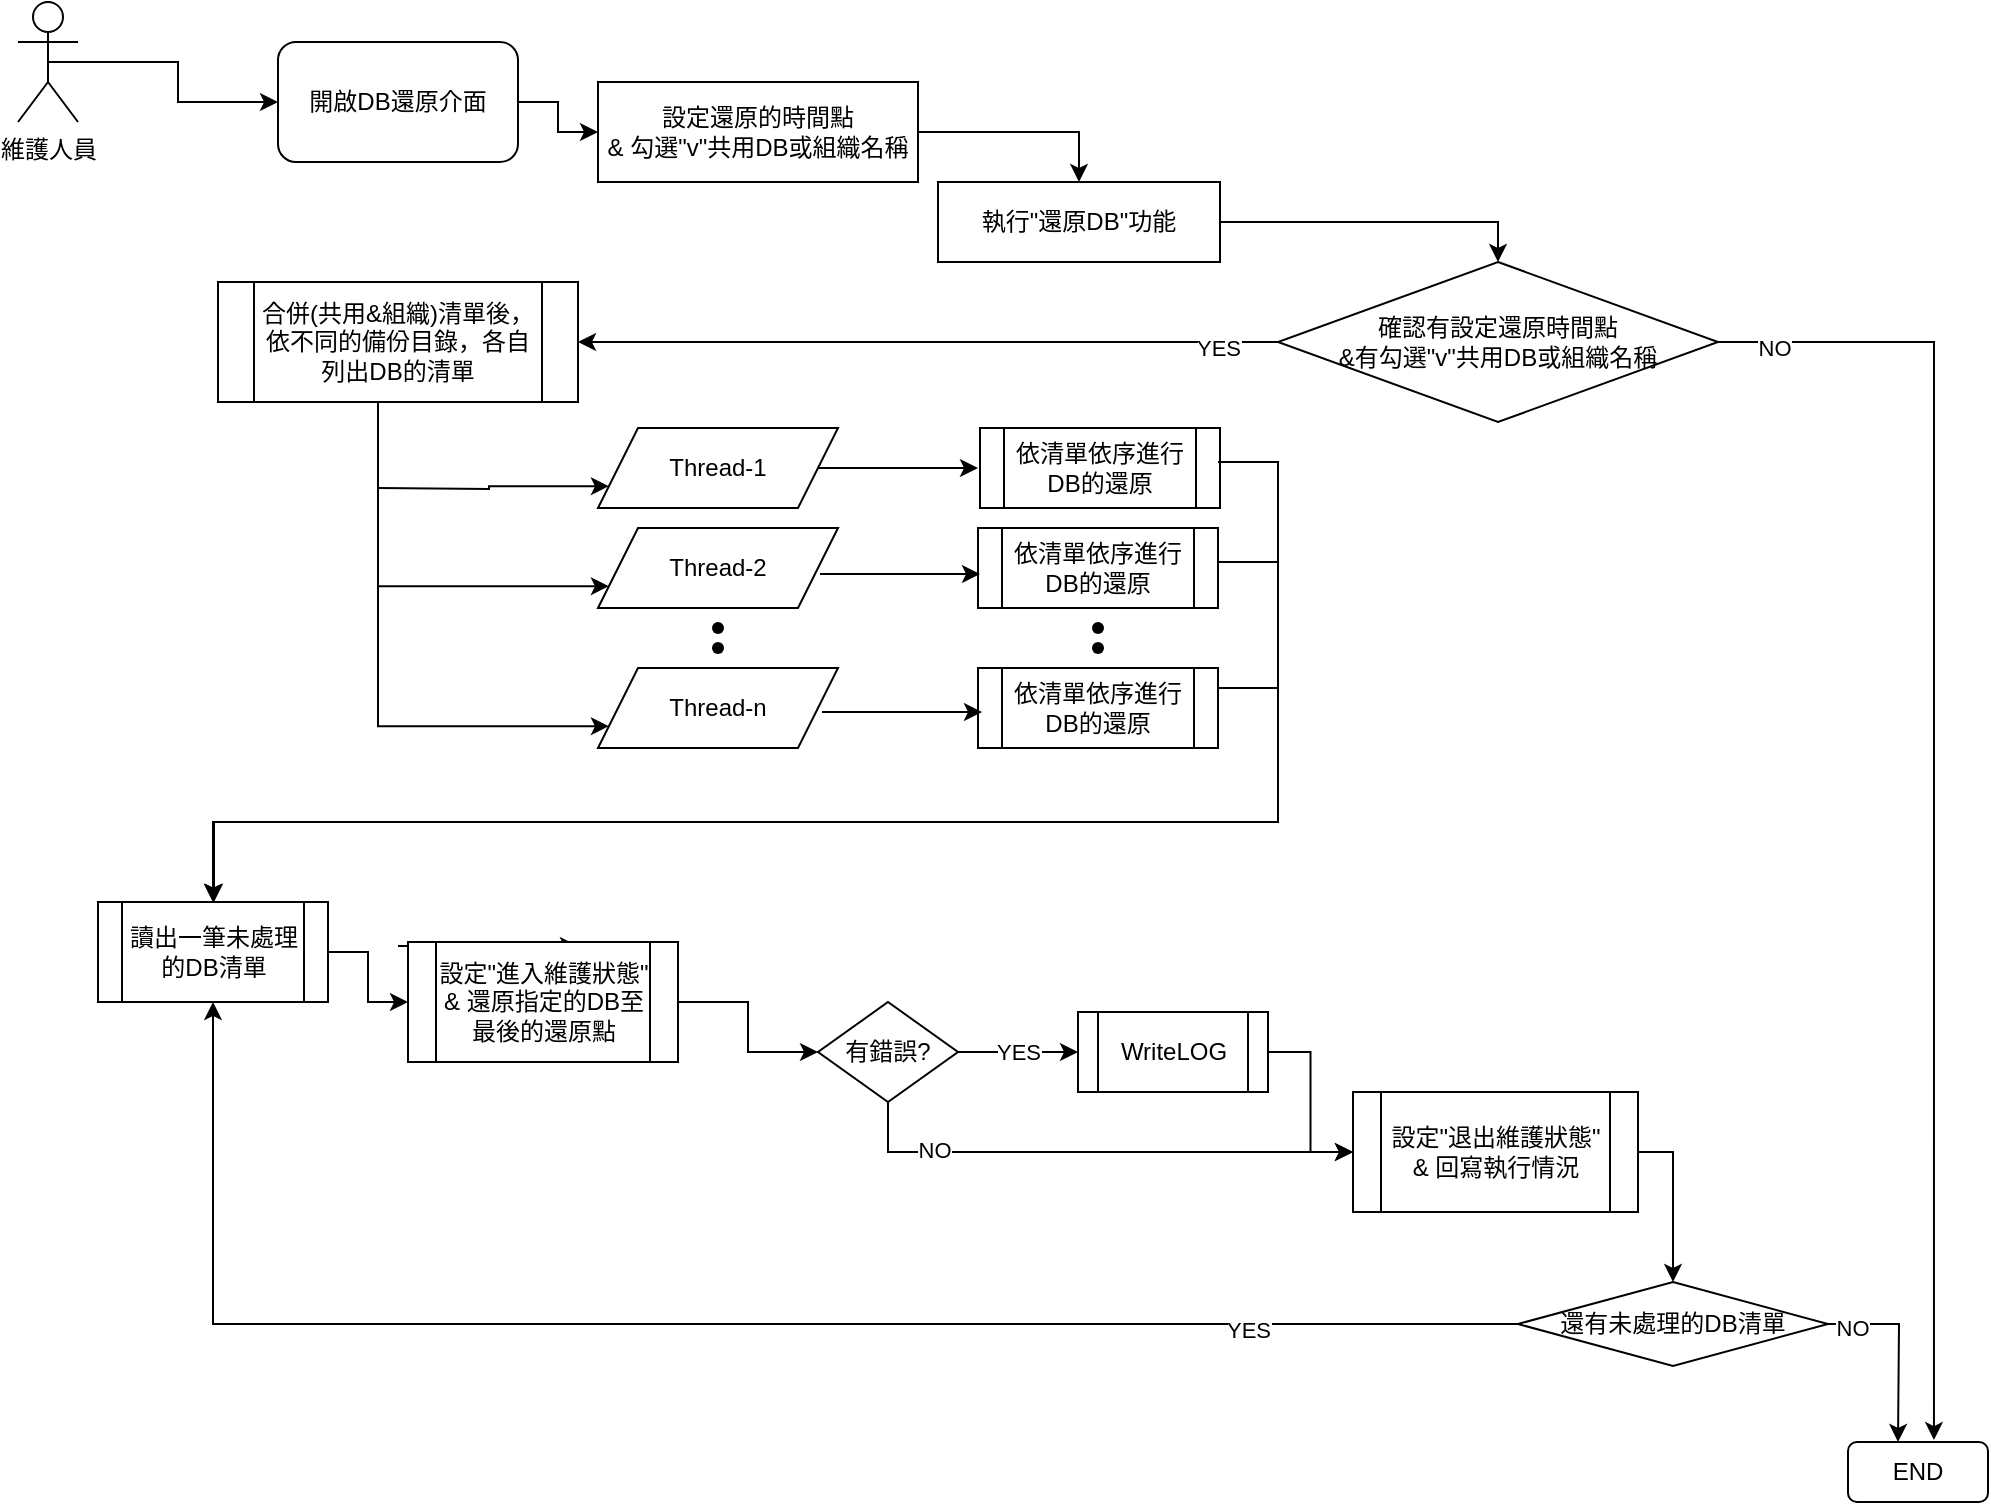 <mxfile version="15.4.0" type="device"><diagram name="Page-1" id="74e2e168-ea6b-b213-b513-2b3c1d86103e"><mxGraphModel dx="1326" dy="846" grid="1" gridSize="10" guides="1" tooltips="1" connect="1" arrows="1" fold="1" page="1" pageScale="1" pageWidth="1100" pageHeight="850" background="none" math="0" shadow="0"><root><mxCell id="0"/><mxCell id="1" parent="0"/><mxCell id="F1jnGrpkFq1j7j0hCZ3J-115" value="維護人員" style="shape=umlActor;verticalLabelPosition=bottom;verticalAlign=top;html=1;outlineConnect=0;" parent="1" vertex="1"><mxGeometry x="60" y="50" width="30" height="60" as="geometry"/></mxCell><mxCell id="F1jnGrpkFq1j7j0hCZ3J-116" value="開啟DB還原介面" style="rounded=1;whiteSpace=wrap;html=1;" parent="1" vertex="1"><mxGeometry x="190" y="70" width="120" height="60" as="geometry"/></mxCell><mxCell id="F1jnGrpkFq1j7j0hCZ3J-119" value="設定還原的時間點&lt;br&gt;&amp;amp; 勾選&quot;v&quot;共用DB或組織名稱" style="rounded=0;whiteSpace=wrap;html=1;" parent="1" vertex="1"><mxGeometry x="350" y="90" width="160" height="50" as="geometry"/></mxCell><mxCell id="F1jnGrpkFq1j7j0hCZ3J-120" value="執行&quot;還原DB&quot;功能" style="rounded=0;whiteSpace=wrap;html=1;" parent="1" vertex="1"><mxGeometry x="520" y="140" width="141" height="40" as="geometry"/></mxCell><mxCell id="F1jnGrpkFq1j7j0hCZ3J-121" value="" style="endArrow=classic;html=1;rounded=0;edgeStyle=orthogonalEdgeStyle;exitX=1;exitY=0.5;exitDx=0;exitDy=0;entryX=0;entryY=0.5;entryDx=0;entryDy=0;" parent="1" source="F1jnGrpkFq1j7j0hCZ3J-116" target="F1jnGrpkFq1j7j0hCZ3J-119" edge="1"><mxGeometry width="50" height="50" relative="1" as="geometry"><mxPoint x="400" y="440" as="sourcePoint"/><mxPoint x="450" y="390" as="targetPoint"/></mxGeometry></mxCell><mxCell id="F1jnGrpkFq1j7j0hCZ3J-122" value="" style="endArrow=classic;html=1;rounded=0;edgeStyle=orthogonalEdgeStyle;exitX=1;exitY=0.5;exitDx=0;exitDy=0;entryX=0.5;entryY=0;entryDx=0;entryDy=0;" parent="1" source="F1jnGrpkFq1j7j0hCZ3J-119" target="F1jnGrpkFq1j7j0hCZ3J-120" edge="1"><mxGeometry width="50" height="50" relative="1" as="geometry"><mxPoint x="400" y="440" as="sourcePoint"/><mxPoint x="450" y="390" as="targetPoint"/></mxGeometry></mxCell><mxCell id="F1jnGrpkFq1j7j0hCZ3J-123" value="確認有設定還原時間點&lt;br&gt;&amp;amp;有勾選&quot;v&quot;共用DB或組織名稱" style="rhombus;whiteSpace=wrap;html=1;" parent="1" vertex="1"><mxGeometry x="690" y="180" width="220" height="80" as="geometry"/></mxCell><mxCell id="F1jnGrpkFq1j7j0hCZ3J-124" value="" style="endArrow=classic;html=1;rounded=0;edgeStyle=orthogonalEdgeStyle;exitX=1;exitY=0.5;exitDx=0;exitDy=0;entryX=0.5;entryY=0;entryDx=0;entryDy=0;" parent="1" source="F1jnGrpkFq1j7j0hCZ3J-120" target="F1jnGrpkFq1j7j0hCZ3J-123" edge="1"><mxGeometry width="50" height="50" relative="1" as="geometry"><mxPoint x="400" y="410" as="sourcePoint"/><mxPoint x="251" y="280" as="targetPoint"/></mxGeometry></mxCell><mxCell id="F1jnGrpkFq1j7j0hCZ3J-132" value="" style="endArrow=classic;html=1;rounded=0;edgeStyle=orthogonalEdgeStyle;exitX=0;exitY=0.5;exitDx=0;exitDy=0;entryX=1;entryY=0.5;entryDx=0;entryDy=0;" parent="1" source="F1jnGrpkFq1j7j0hCZ3J-123" target="IlHD7Ewq6qDVWyUiMbdH-2" edge="1"><mxGeometry width="50" height="50" relative="1" as="geometry"><mxPoint x="170" y="240" as="sourcePoint"/><mxPoint x="390" y="220" as="targetPoint"/></mxGeometry></mxCell><mxCell id="F1jnGrpkFq1j7j0hCZ3J-167" value="YES" style="edgeLabel;html=1;align=center;verticalAlign=middle;resizable=0;points=[];" parent="F1jnGrpkFq1j7j0hCZ3J-132" vertex="1" connectable="0"><mxGeometry x="-0.83" y="3" relative="1" as="geometry"><mxPoint as="offset"/></mxGeometry></mxCell><mxCell id="F1jnGrpkFq1j7j0hCZ3J-145" value="END" style="rounded=1;whiteSpace=wrap;html=1;" parent="1" vertex="1"><mxGeometry x="975" y="770" width="70" height="30" as="geometry"/></mxCell><mxCell id="F1jnGrpkFq1j7j0hCZ3J-168" value="" style="endArrow=classic;html=1;rounded=0;edgeStyle=orthogonalEdgeStyle;exitX=1;exitY=0.5;exitDx=0;exitDy=0;entryX=0.614;entryY=-0.033;entryDx=0;entryDy=0;entryPerimeter=0;" parent="1" source="F1jnGrpkFq1j7j0hCZ3J-123" target="F1jnGrpkFq1j7j0hCZ3J-145" edge="1"><mxGeometry width="50" height="50" relative="1" as="geometry"><mxPoint x="400" y="530" as="sourcePoint"/><mxPoint x="450" y="480" as="targetPoint"/></mxGeometry></mxCell><mxCell id="F1jnGrpkFq1j7j0hCZ3J-169" value="NO" style="edgeLabel;html=1;align=center;verticalAlign=middle;resizable=0;points=[];" parent="F1jnGrpkFq1j7j0hCZ3J-168" vertex="1" connectable="0"><mxGeometry x="-0.917" y="-3" relative="1" as="geometry"><mxPoint as="offset"/></mxGeometry></mxCell><mxCell id="F1jnGrpkFq1j7j0hCZ3J-170" value="" style="endArrow=classic;html=1;rounded=0;edgeStyle=orthogonalEdgeStyle;exitX=0.5;exitY=0.5;exitDx=0;exitDy=0;exitPerimeter=0;entryX=0;entryY=0.5;entryDx=0;entryDy=0;" parent="1" source="F1jnGrpkFq1j7j0hCZ3J-115" target="F1jnGrpkFq1j7j0hCZ3J-116" edge="1"><mxGeometry width="50" height="50" relative="1" as="geometry"><mxPoint x="400" y="430" as="sourcePoint"/><mxPoint x="450" y="380" as="targetPoint"/></mxGeometry></mxCell><mxCell id="spwRuq_lK7nOf9KLUGKw-3" value="" style="endArrow=classic;html=1;rounded=0;edgeStyle=orthogonalEdgeStyle;exitX=1;exitY=0.5;exitDx=0;exitDy=0;entryX=0;entryY=0.5;entryDx=0;entryDy=0;" parent="1" edge="1"><mxGeometry width="50" height="50" relative="1" as="geometry"><mxPoint x="250" y="522" as="sourcePoint"/><mxPoint x="340" y="522" as="targetPoint"/></mxGeometry></mxCell><mxCell id="spwRuq_lK7nOf9KLUGKw-4" value="YES" style="edgeLabel;html=1;align=center;verticalAlign=middle;resizable=0;points=[];" parent="spwRuq_lK7nOf9KLUGKw-3" vertex="1" connectable="0"><mxGeometry x="0.267" y="-1" relative="1" as="geometry"><mxPoint x="-7" as="offset"/></mxGeometry></mxCell><mxCell id="IlHD7Ewq6qDVWyUiMbdH-2" value="合併(共用&amp;amp;組織)清單後，依不同的備份目錄，各自列出DB的清單" style="shape=process;whiteSpace=wrap;html=1;backgroundOutline=1;" parent="1" vertex="1"><mxGeometry x="160" y="190" width="180" height="60" as="geometry"/></mxCell><mxCell id="IlHD7Ewq6qDVWyUiMbdH-3" value="Thread-1" style="shape=parallelogram;perimeter=parallelogramPerimeter;whiteSpace=wrap;html=1;fixedSize=1;" parent="1" vertex="1"><mxGeometry x="350" y="263" width="120" height="40" as="geometry"/></mxCell><mxCell id="IlHD7Ewq6qDVWyUiMbdH-4" value="Thread-2" style="shape=parallelogram;perimeter=parallelogramPerimeter;whiteSpace=wrap;html=1;fixedSize=1;" parent="1" vertex="1"><mxGeometry x="350" y="313" width="120" height="40" as="geometry"/></mxCell><mxCell id="IlHD7Ewq6qDVWyUiMbdH-5" value="Thread-n" style="shape=parallelogram;perimeter=parallelogramPerimeter;whiteSpace=wrap;html=1;fixedSize=1;" parent="1" vertex="1"><mxGeometry x="350" y="383" width="120" height="40" as="geometry"/></mxCell><mxCell id="IlHD7Ewq6qDVWyUiMbdH-6" value="依清單依序進行DB的還原" style="shape=process;whiteSpace=wrap;html=1;backgroundOutline=1;" parent="1" vertex="1"><mxGeometry x="540" y="313" width="120" height="40" as="geometry"/></mxCell><mxCell id="IlHD7Ewq6qDVWyUiMbdH-7" value="依清單依序進行DB的還原" style="shape=process;whiteSpace=wrap;html=1;backgroundOutline=1;" parent="1" vertex="1"><mxGeometry x="540" y="383" width="120" height="40" as="geometry"/></mxCell><mxCell id="IlHD7Ewq6qDVWyUiMbdH-8" value="" style="endArrow=classic;html=1;rounded=0;edgeStyle=orthogonalEdgeStyle;exitX=0.5;exitY=1;exitDx=0;exitDy=0;entryX=0;entryY=0.75;entryDx=0;entryDy=0;" parent="1" target="IlHD7Ewq6qDVWyUiMbdH-3" edge="1"><mxGeometry width="50" height="50" relative="1" as="geometry"><mxPoint x="240" y="293" as="sourcePoint"/><mxPoint x="600" y="413" as="targetPoint"/></mxGeometry></mxCell><mxCell id="IlHD7Ewq6qDVWyUiMbdH-9" value="" style="endArrow=classic;html=1;rounded=0;edgeStyle=orthogonalEdgeStyle;exitX=0.5;exitY=1;exitDx=0;exitDy=0;entryX=0;entryY=0.75;entryDx=0;entryDy=0;" parent="1" target="IlHD7Ewq6qDVWyUiMbdH-4" edge="1"><mxGeometry width="50" height="50" relative="1" as="geometry"><mxPoint x="240" y="293" as="sourcePoint"/><mxPoint x="600" y="413" as="targetPoint"/><Array as="points"><mxPoint x="240" y="342"/></Array></mxGeometry></mxCell><mxCell id="IlHD7Ewq6qDVWyUiMbdH-10" value="" style="endArrow=classic;html=1;rounded=0;edgeStyle=orthogonalEdgeStyle;entryX=0;entryY=0.75;entryDx=0;entryDy=0;exitX=0.45;exitY=1;exitDx=0;exitDy=0;exitPerimeter=0;" parent="1" source="IlHD7Ewq6qDVWyUiMbdH-2" target="IlHD7Ewq6qDVWyUiMbdH-5" edge="1"><mxGeometry relative="1" as="geometry"><mxPoint x="240" y="310" as="sourcePoint"/><mxPoint x="630" y="460" as="targetPoint"/><Array as="points"><mxPoint x="240" y="250"/><mxPoint x="240" y="412"/></Array></mxGeometry></mxCell><mxCell id="IlHD7Ewq6qDVWyUiMbdH-11" value="" style="endArrow=classic;html=1;rounded=0;edgeStyle=orthogonalEdgeStyle;entryX=0;entryY=0.5;entryDx=0;entryDy=0;" parent="1" source="IlHD7Ewq6qDVWyUiMbdH-3" edge="1"><mxGeometry width="50" height="50" relative="1" as="geometry"><mxPoint x="550" y="463" as="sourcePoint"/><mxPoint x="540" y="283" as="targetPoint"/></mxGeometry></mxCell><mxCell id="IlHD7Ewq6qDVWyUiMbdH-12" value="" style="endArrow=classic;html=1;rounded=0;edgeStyle=orthogonalEdgeStyle;entryX=0;entryY=0.5;entryDx=0;entryDy=0;" parent="1" edge="1"><mxGeometry width="50" height="50" relative="1" as="geometry"><mxPoint x="461" y="336" as="sourcePoint"/><mxPoint x="541" y="336" as="targetPoint"/></mxGeometry></mxCell><mxCell id="IlHD7Ewq6qDVWyUiMbdH-13" value="" style="endArrow=classic;html=1;rounded=0;edgeStyle=orthogonalEdgeStyle;entryX=0;entryY=0.5;entryDx=0;entryDy=0;" parent="1" edge="1"><mxGeometry width="50" height="50" relative="1" as="geometry"><mxPoint x="462" y="405" as="sourcePoint"/><mxPoint x="542" y="405" as="targetPoint"/></mxGeometry></mxCell><mxCell id="IlHD7Ewq6qDVWyUiMbdH-14" value="" style="group" parent="1" vertex="1" connectable="0"><mxGeometry x="390" y="343" width="40" height="50" as="geometry"/></mxCell><mxCell id="IlHD7Ewq6qDVWyUiMbdH-15" value="" style="shape=waypoint;sketch=0;fillStyle=solid;size=6;pointerEvents=1;points=[];fillColor=none;resizable=0;rotatable=0;perimeter=centerPerimeter;snapToPoint=1;" parent="IlHD7Ewq6qDVWyUiMbdH-14" vertex="1"><mxGeometry width="40" height="40" as="geometry"/></mxCell><mxCell id="IlHD7Ewq6qDVWyUiMbdH-16" value="" style="shape=waypoint;sketch=0;fillStyle=solid;size=6;pointerEvents=1;points=[];fillColor=none;resizable=0;rotatable=0;perimeter=centerPerimeter;snapToPoint=1;" parent="IlHD7Ewq6qDVWyUiMbdH-14" vertex="1"><mxGeometry y="10" width="40" height="40" as="geometry"/></mxCell><mxCell id="IlHD7Ewq6qDVWyUiMbdH-17" value="" style="group" parent="1" vertex="1" connectable="0"><mxGeometry x="580" y="343" width="40" height="50" as="geometry"/></mxCell><mxCell id="IlHD7Ewq6qDVWyUiMbdH-18" value="" style="shape=waypoint;sketch=0;fillStyle=solid;size=6;pointerEvents=1;points=[];fillColor=none;resizable=0;rotatable=0;perimeter=centerPerimeter;snapToPoint=1;" parent="IlHD7Ewq6qDVWyUiMbdH-17" vertex="1"><mxGeometry width="40" height="40" as="geometry"/></mxCell><mxCell id="IlHD7Ewq6qDVWyUiMbdH-19" value="" style="shape=waypoint;sketch=0;fillStyle=solid;size=6;pointerEvents=1;points=[];fillColor=none;resizable=0;rotatable=0;perimeter=centerPerimeter;snapToPoint=1;" parent="IlHD7Ewq6qDVWyUiMbdH-17" vertex="1"><mxGeometry y="10" width="40" height="40" as="geometry"/></mxCell><mxCell id="IlHD7Ewq6qDVWyUiMbdH-20" value="依清單依序進行DB的還原" style="shape=process;whiteSpace=wrap;html=1;backgroundOutline=1;" parent="1" vertex="1"><mxGeometry x="541" y="263" width="120" height="40" as="geometry"/></mxCell><mxCell id="IlHD7Ewq6qDVWyUiMbdH-22" value="" style="edgeStyle=orthogonalEdgeStyle;rounded=0;orthogonalLoop=1;jettySize=auto;html=1;entryX=0.5;entryY=0;entryDx=0;entryDy=0;" parent="1" target="IlHD7Ewq6qDVWyUiMbdH-25" edge="1"><mxGeometry x="-1" y="93" relative="1" as="geometry"><mxPoint x="660" y="393" as="sourcePoint"/><Array as="points"><mxPoint x="690" y="393"/><mxPoint x="690" y="460"/><mxPoint x="158" y="460"/><mxPoint x="158" y="500"/></Array><mxPoint x="160" y="500" as="targetPoint"/><mxPoint x="-72" y="-91" as="offset"/></mxGeometry></mxCell><mxCell id="IlHD7Ewq6qDVWyUiMbdH-23" value="" style="edgeStyle=orthogonalEdgeStyle;rounded=0;orthogonalLoop=1;jettySize=auto;html=1;exitX=1;exitY=0.5;exitDx=0;exitDy=0;entryX=0.5;entryY=0;entryDx=0;entryDy=0;" parent="1" target="IlHD7Ewq6qDVWyUiMbdH-25" edge="1"><mxGeometry x="-1" y="93" relative="1" as="geometry"><mxPoint x="660" y="280" as="sourcePoint"/><Array as="points"><mxPoint x="690" y="280"/><mxPoint x="690" y="460"/><mxPoint x="158" y="460"/></Array><mxPoint x="237.5" y="500" as="targetPoint"/><mxPoint x="-72" y="-91" as="offset"/></mxGeometry></mxCell><mxCell id="IlHD7Ewq6qDVWyUiMbdH-24" value="" style="edgeStyle=orthogonalEdgeStyle;rounded=0;orthogonalLoop=1;jettySize=auto;html=1;exitX=1;exitY=0.5;exitDx=0;exitDy=0;entryX=0.5;entryY=0;entryDx=0;entryDy=0;" parent="1" target="IlHD7Ewq6qDVWyUiMbdH-25" edge="1"><mxGeometry x="-1" y="93" relative="1" as="geometry"><mxPoint x="660" y="330" as="sourcePoint"/><Array as="points"><mxPoint x="690" y="330"/><mxPoint x="690" y="460"/><mxPoint x="158" y="460"/></Array><mxPoint x="237.5" y="500" as="targetPoint"/><mxPoint x="-72" y="-91" as="offset"/></mxGeometry></mxCell><mxCell id="IlHD7Ewq6qDVWyUiMbdH-25" value="讀出一筆未處理的DB清單" style="shape=process;whiteSpace=wrap;html=1;backgroundOutline=1;" parent="1" vertex="1"><mxGeometry x="100" y="500" width="115" height="50" as="geometry"/></mxCell><mxCell id="IlHD7Ewq6qDVWyUiMbdH-26" value="設定&quot;進入維護狀態&quot; &lt;br&gt;&amp;amp;&amp;nbsp;還原指定的DB至最後的還原點" style="shape=process;whiteSpace=wrap;html=1;backgroundOutline=1;" parent="1" vertex="1"><mxGeometry x="255" y="520" width="135" height="60" as="geometry"/></mxCell><mxCell id="IlHD7Ewq6qDVWyUiMbdH-27" value="" style="endArrow=classic;html=1;rounded=0;edgeStyle=orthogonalEdgeStyle;exitX=1;exitY=0.5;exitDx=0;exitDy=0;entryX=0;entryY=0.5;entryDx=0;entryDy=0;" parent="1" source="IlHD7Ewq6qDVWyUiMbdH-25" target="IlHD7Ewq6qDVWyUiMbdH-26" edge="1"><mxGeometry width="50" height="50" relative="1" as="geometry"><mxPoint x="320" y="699" as="sourcePoint"/><mxPoint x="437.5" y="704" as="targetPoint"/></mxGeometry></mxCell><mxCell id="IlHD7Ewq6qDVWyUiMbdH-28" value="有錯誤?" style="rhombus;whiteSpace=wrap;html=1;" parent="1" vertex="1"><mxGeometry x="460" y="550" width="70" height="50" as="geometry"/></mxCell><mxCell id="IlHD7Ewq6qDVWyUiMbdH-29" value="" style="endArrow=classic;html=1;rounded=0;edgeStyle=orthogonalEdgeStyle;exitX=1;exitY=0.5;exitDx=0;exitDy=0;entryX=0;entryY=0.5;entryDx=0;entryDy=0;" parent="1" source="IlHD7Ewq6qDVWyUiMbdH-26" target="IlHD7Ewq6qDVWyUiMbdH-28" edge="1"><mxGeometry width="50" height="50" relative="1" as="geometry"><mxPoint x="452.5" y="705" as="sourcePoint"/><mxPoint x="152.5" y="677" as="targetPoint"/></mxGeometry></mxCell><mxCell id="IlHD7Ewq6qDVWyUiMbdH-30" value="YES" style="endArrow=classic;html=1;rounded=0;edgeStyle=orthogonalEdgeStyle;exitX=1;exitY=0.5;exitDx=0;exitDy=0;entryX=0;entryY=0.5;entryDx=0;entryDy=0;" parent="1" source="IlHD7Ewq6qDVWyUiMbdH-28" target="IlHD7Ewq6qDVWyUiMbdH-32" edge="1"><mxGeometry width="50" height="50" relative="1" as="geometry"><mxPoint x="102.5" y="727" as="sourcePoint"/><mxPoint x="592.5" y="704" as="targetPoint"/></mxGeometry></mxCell><mxCell id="IlHD7Ewq6qDVWyUiMbdH-31" style="edgeStyle=orthogonalEdgeStyle;rounded=0;orthogonalLoop=1;jettySize=auto;html=1;exitX=1;exitY=0.5;exitDx=0;exitDy=0;entryX=0.5;entryY=0;entryDx=0;entryDy=0;" parent="1" source="IlHD7Ewq6qDVWyUiMbdH-38" target="IlHD7Ewq6qDVWyUiMbdH-37" edge="1"><mxGeometry relative="1" as="geometry"><Array as="points"><mxPoint x="888" y="625"/></Array></mxGeometry></mxCell><mxCell id="IlHD7Ewq6qDVWyUiMbdH-32" value="WriteLOG" style="shape=process;whiteSpace=wrap;html=1;backgroundOutline=1;" parent="1" vertex="1"><mxGeometry x="590" y="555" width="95" height="40" as="geometry"/></mxCell><mxCell id="IlHD7Ewq6qDVWyUiMbdH-33" style="edgeStyle=orthogonalEdgeStyle;rounded=0;orthogonalLoop=1;jettySize=auto;html=1;exitX=0;exitY=0.5;exitDx=0;exitDy=0;entryX=0.5;entryY=1;entryDx=0;entryDy=0;" parent="1" source="IlHD7Ewq6qDVWyUiMbdH-37" target="IlHD7Ewq6qDVWyUiMbdH-25" edge="1"><mxGeometry relative="1" as="geometry"/></mxCell><mxCell id="IlHD7Ewq6qDVWyUiMbdH-34" value="YES" style="edgeLabel;html=1;align=center;verticalAlign=middle;resizable=0;points=[];" parent="IlHD7Ewq6qDVWyUiMbdH-33" vertex="1" connectable="0"><mxGeometry x="-0.668" y="3" relative="1" as="geometry"><mxPoint as="offset"/></mxGeometry></mxCell><mxCell id="IlHD7Ewq6qDVWyUiMbdH-35" style="edgeStyle=orthogonalEdgeStyle;rounded=0;orthogonalLoop=1;jettySize=auto;html=1;exitX=1;exitY=0.5;exitDx=0;exitDy=0;" parent="1" source="IlHD7Ewq6qDVWyUiMbdH-37" edge="1"><mxGeometry relative="1" as="geometry"><mxPoint x="1000" y="770" as="targetPoint"/></mxGeometry></mxCell><mxCell id="IlHD7Ewq6qDVWyUiMbdH-36" value="NO" style="edgeLabel;html=1;align=center;verticalAlign=middle;resizable=0;points=[];" parent="IlHD7Ewq6qDVWyUiMbdH-35" vertex="1" connectable="0"><mxGeometry x="-0.75" y="-2" relative="1" as="geometry"><mxPoint as="offset"/></mxGeometry></mxCell><mxCell id="IlHD7Ewq6qDVWyUiMbdH-37" value="還有未處理的DB清單" style="rhombus;whiteSpace=wrap;html=1;" parent="1" vertex="1"><mxGeometry x="810" y="690" width="155" height="42" as="geometry"/></mxCell><mxCell id="IlHD7Ewq6qDVWyUiMbdH-38" value="設定&quot;退出維護狀態&quot;&lt;br&gt;&amp;amp; 回寫執行情況" style="shape=process;whiteSpace=wrap;html=1;backgroundOutline=1;" parent="1" vertex="1"><mxGeometry x="727.5" y="595" width="142.5" height="60" as="geometry"/></mxCell><mxCell id="IlHD7Ewq6qDVWyUiMbdH-39" value="" style="endArrow=classic;html=1;rounded=0;edgeStyle=orthogonalEdgeStyle;exitX=1;exitY=0.5;exitDx=0;exitDy=0;entryX=0;entryY=0.5;entryDx=0;entryDy=0;" parent="1" source="IlHD7Ewq6qDVWyUiMbdH-32" target="IlHD7Ewq6qDVWyUiMbdH-38" edge="1"><mxGeometry width="50" height="50" relative="1" as="geometry"><mxPoint x="387.5" y="474" as="sourcePoint"/><mxPoint x="437.5" y="424" as="targetPoint"/></mxGeometry></mxCell><mxCell id="IlHD7Ewq6qDVWyUiMbdH-40" value="" style="endArrow=classic;html=1;rounded=0;edgeStyle=orthogonalEdgeStyle;entryX=0;entryY=0.5;entryDx=0;entryDy=0;" parent="1" target="IlHD7Ewq6qDVWyUiMbdH-38" edge="1"><mxGeometry width="50" height="50" relative="1" as="geometry"><mxPoint x="495" y="600" as="sourcePoint"/><mxPoint x="537.5" y="604" as="targetPoint"/><Array as="points"><mxPoint x="495" y="625"/></Array></mxGeometry></mxCell><mxCell id="IlHD7Ewq6qDVWyUiMbdH-41" value="NO" style="edgeLabel;html=1;align=center;verticalAlign=middle;resizable=0;points=[];" parent="IlHD7Ewq6qDVWyUiMbdH-40" vertex="1" connectable="0"><mxGeometry x="-0.632" y="1" relative="1" as="geometry"><mxPoint as="offset"/></mxGeometry></mxCell></root></mxGraphModel></diagram></mxfile>